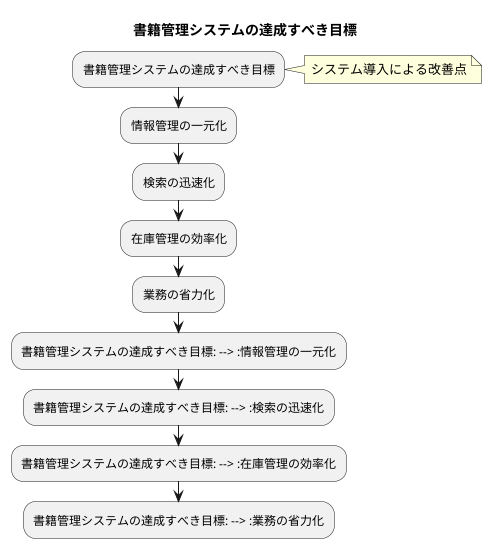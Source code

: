 @startuml
title 書籍管理システムの達成すべき目標

:書籍管理システムの達成すべき目標;
note right
  システム導入による改善点
end note

:情報管理の一元化;
:検索の迅速化;
:在庫管理の効率化;
:業務の省力化;

:書籍管理システムの達成すべき目標: --> :情報管理の一元化;
:書籍管理システムの達成すべき目標: --> :検索の迅速化;
:書籍管理システムの達成すべき目標: --> :在庫管理の効率化;
:書籍管理システムの達成すべき目標: --> :業務の省力化;

@enduml